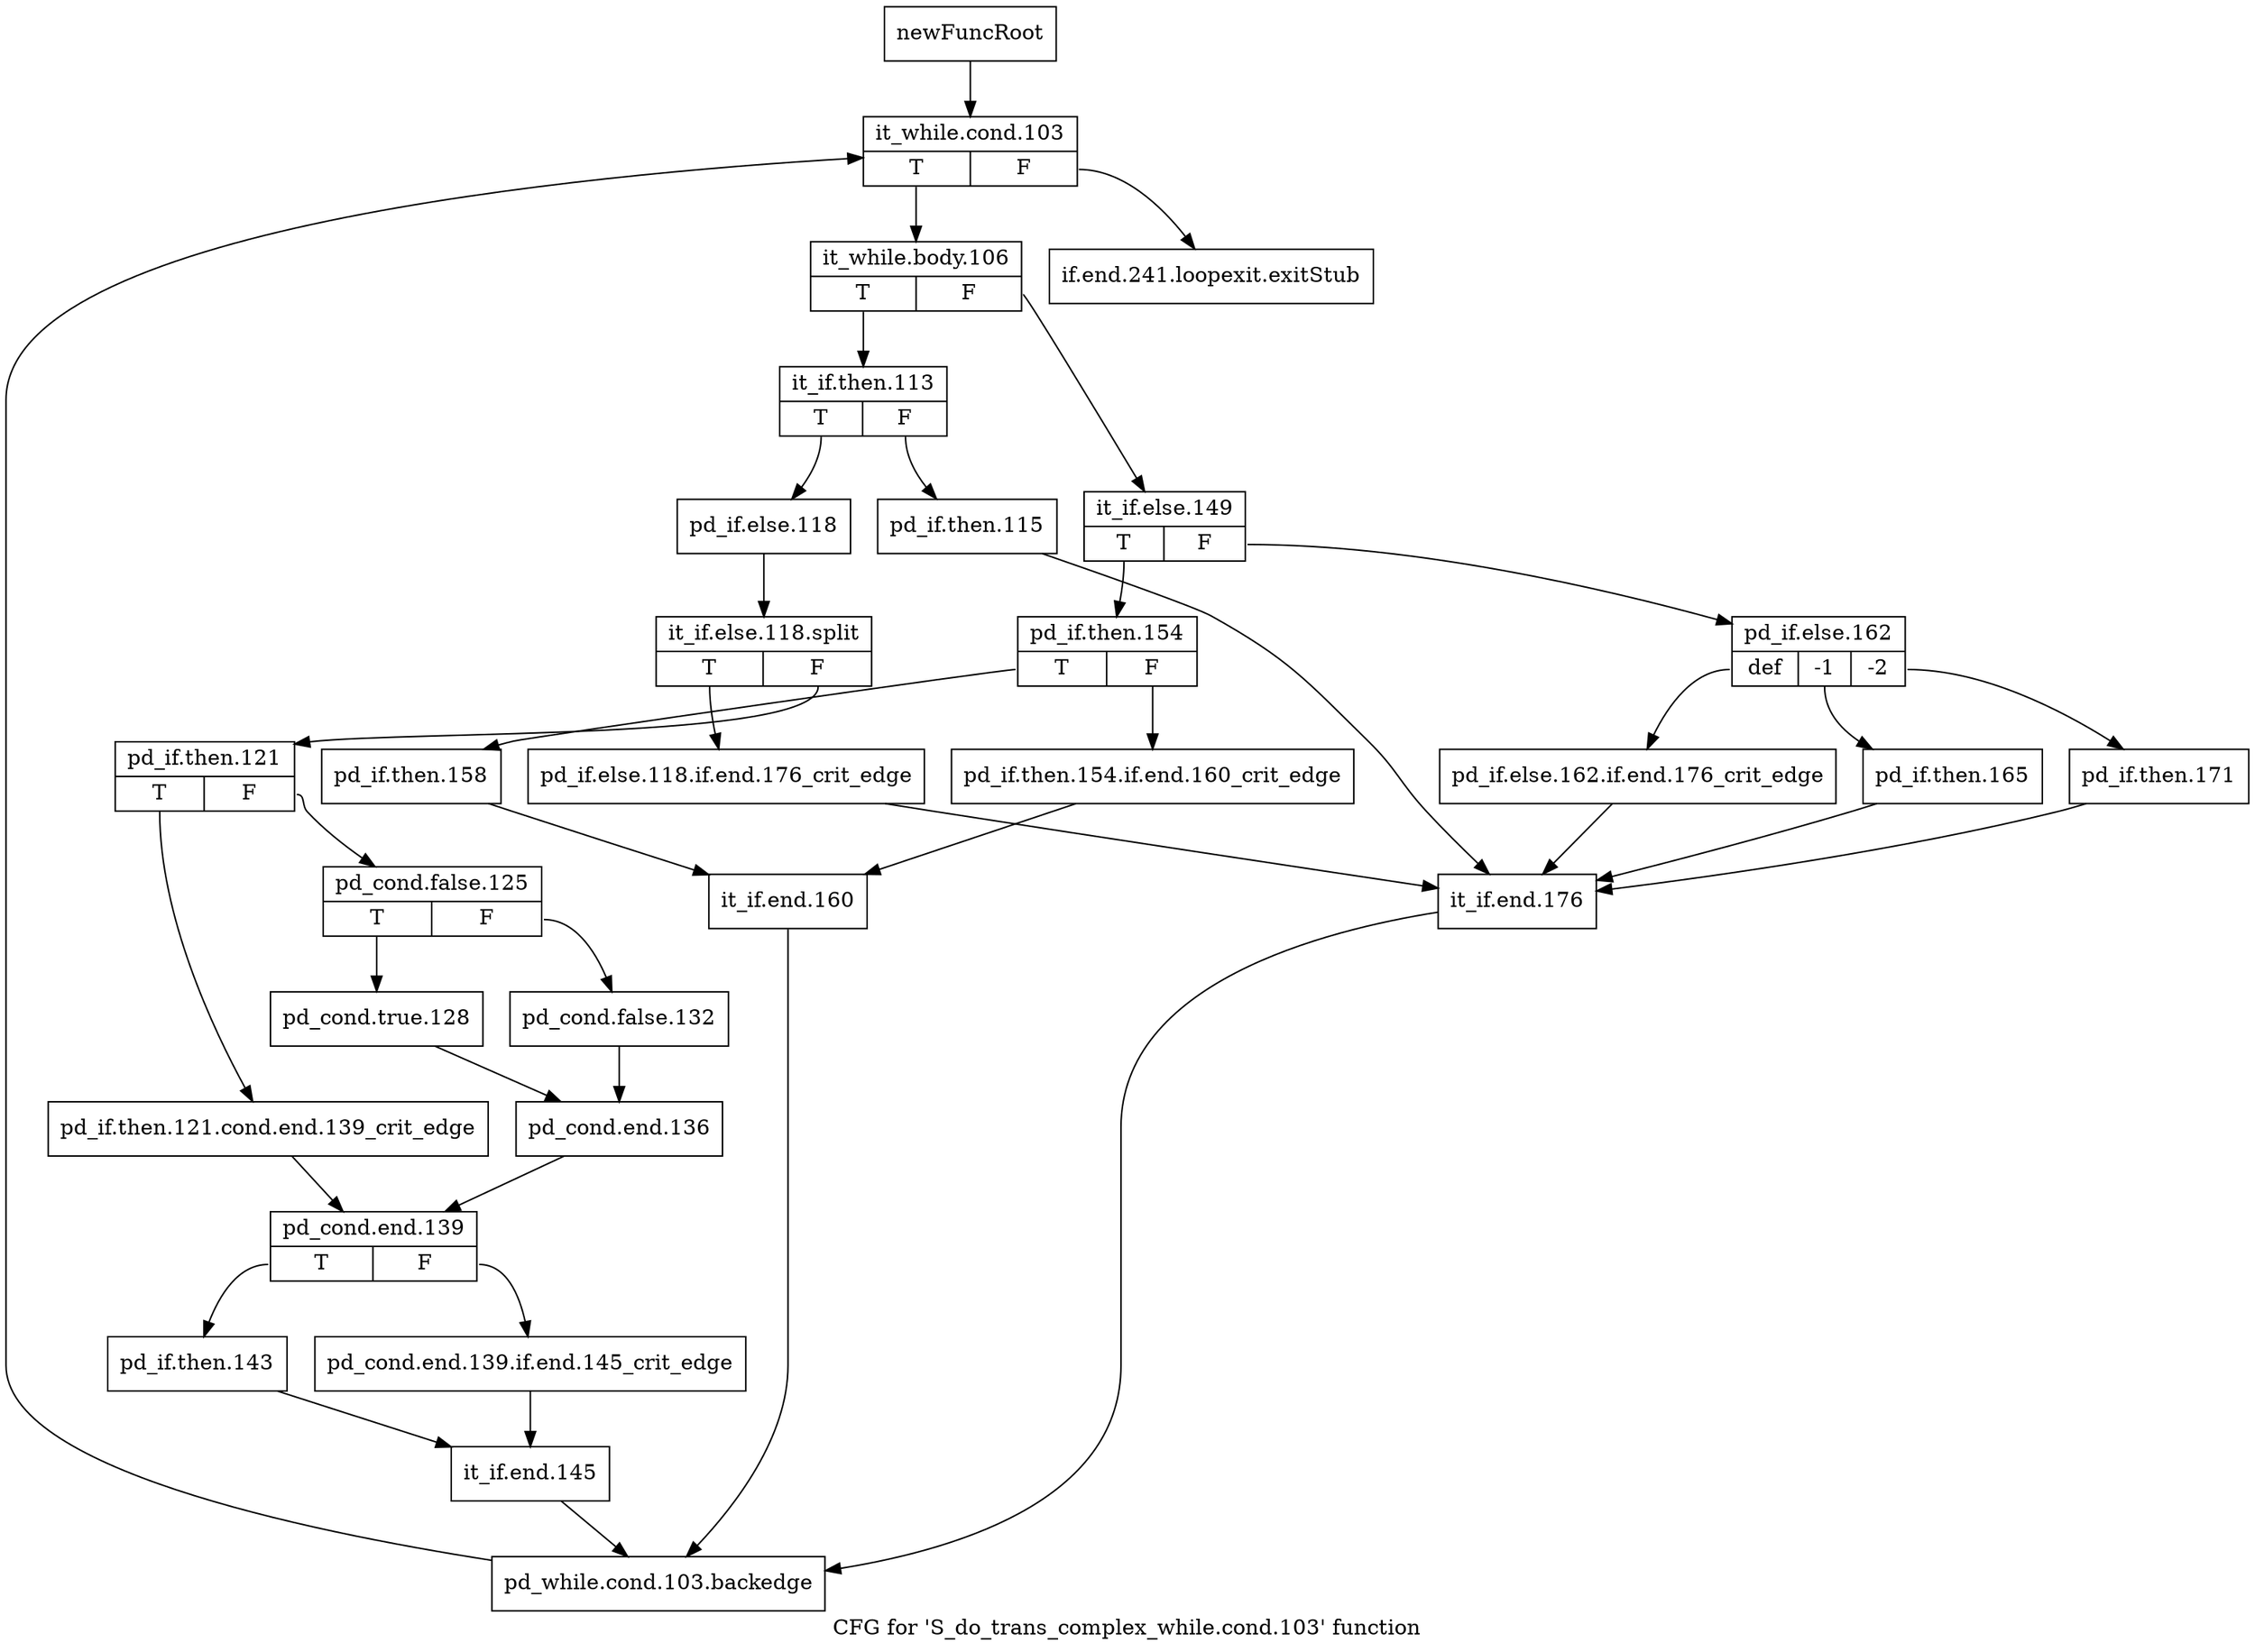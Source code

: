 digraph "CFG for 'S_do_trans_complex_while.cond.103' function" {
	label="CFG for 'S_do_trans_complex_while.cond.103' function";

	Node0x4b2ecf0 [shape=record,label="{newFuncRoot}"];
	Node0x4b2ecf0 -> Node0x4b2ed90;
	Node0x4b2ed40 [shape=record,label="{if.end.241.loopexit.exitStub}"];
	Node0x4b2ed90 [shape=record,label="{it_while.cond.103|{<s0>T|<s1>F}}"];
	Node0x4b2ed90:s0 -> Node0x4b2ede0;
	Node0x4b2ed90:s1 -> Node0x4b2ed40;
	Node0x4b2ede0 [shape=record,label="{it_while.body.106|{<s0>T|<s1>F}}"];
	Node0x4b2ede0:s0 -> Node0x4b2f100;
	Node0x4b2ede0:s1 -> Node0x4b2ee30;
	Node0x4b2ee30 [shape=record,label="{it_if.else.149|{<s0>T|<s1>F}}"];
	Node0x4b2ee30:s0 -> Node0x4b2efc0;
	Node0x4b2ee30:s1 -> Node0x4b2ee80;
	Node0x4b2ee80 [shape=record,label="{pd_if.else.162|{<s0>def|<s1>-1|<s2>-2}}"];
	Node0x4b2ee80:s0 -> Node0x4b2ef70;
	Node0x4b2ee80:s1 -> Node0x4b2ef20;
	Node0x4b2ee80:s2 -> Node0x4b2eed0;
	Node0x4b2eed0 [shape=record,label="{pd_if.then.171}"];
	Node0x4b2eed0 -> Node0x4b2f560;
	Node0x4b2ef20 [shape=record,label="{pd_if.then.165}"];
	Node0x4b2ef20 -> Node0x4b2f560;
	Node0x4b2ef70 [shape=record,label="{pd_if.else.162.if.end.176_crit_edge}"];
	Node0x4b2ef70 -> Node0x4b2f560;
	Node0x4b2efc0 [shape=record,label="{pd_if.then.154|{<s0>T|<s1>F}}"];
	Node0x4b2efc0:s0 -> Node0x4b2f060;
	Node0x4b2efc0:s1 -> Node0x4b2f010;
	Node0x4b2f010 [shape=record,label="{pd_if.then.154.if.end.160_crit_edge}"];
	Node0x4b2f010 -> Node0x4b2f0b0;
	Node0x4b2f060 [shape=record,label="{pd_if.then.158}"];
	Node0x4b2f060 -> Node0x4b2f0b0;
	Node0x4b2f0b0 [shape=record,label="{it_if.end.160}"];
	Node0x4b2f0b0 -> Node0x4b2f5b0;
	Node0x4b2f100 [shape=record,label="{it_if.then.113|{<s0>T|<s1>F}}"];
	Node0x4b2f100:s0 -> Node0x4b2f1a0;
	Node0x4b2f100:s1 -> Node0x4b2f150;
	Node0x4b2f150 [shape=record,label="{pd_if.then.115}"];
	Node0x4b2f150 -> Node0x4b2f560;
	Node0x4b2f1a0 [shape=record,label="{pd_if.else.118}"];
	Node0x4b2f1a0 -> Node0x63fd000;
	Node0x63fd000 [shape=record,label="{it_if.else.118.split|{<s0>T|<s1>F}}"];
	Node0x63fd000:s0 -> Node0x4b2f510;
	Node0x63fd000:s1 -> Node0x4b2f1f0;
	Node0x4b2f1f0 [shape=record,label="{pd_if.then.121|{<s0>T|<s1>F}}"];
	Node0x4b2f1f0:s0 -> Node0x4b2f380;
	Node0x4b2f1f0:s1 -> Node0x4b2f240;
	Node0x4b2f240 [shape=record,label="{pd_cond.false.125|{<s0>T|<s1>F}}"];
	Node0x4b2f240:s0 -> Node0x4b2f2e0;
	Node0x4b2f240:s1 -> Node0x4b2f290;
	Node0x4b2f290 [shape=record,label="{pd_cond.false.132}"];
	Node0x4b2f290 -> Node0x4b2f330;
	Node0x4b2f2e0 [shape=record,label="{pd_cond.true.128}"];
	Node0x4b2f2e0 -> Node0x4b2f330;
	Node0x4b2f330 [shape=record,label="{pd_cond.end.136}"];
	Node0x4b2f330 -> Node0x4b2f3d0;
	Node0x4b2f380 [shape=record,label="{pd_if.then.121.cond.end.139_crit_edge}"];
	Node0x4b2f380 -> Node0x4b2f3d0;
	Node0x4b2f3d0 [shape=record,label="{pd_cond.end.139|{<s0>T|<s1>F}}"];
	Node0x4b2f3d0:s0 -> Node0x4b2f470;
	Node0x4b2f3d0:s1 -> Node0x4b2f420;
	Node0x4b2f420 [shape=record,label="{pd_cond.end.139.if.end.145_crit_edge}"];
	Node0x4b2f420 -> Node0x4b2f4c0;
	Node0x4b2f470 [shape=record,label="{pd_if.then.143}"];
	Node0x4b2f470 -> Node0x4b2f4c0;
	Node0x4b2f4c0 [shape=record,label="{it_if.end.145}"];
	Node0x4b2f4c0 -> Node0x4b2f5b0;
	Node0x4b2f510 [shape=record,label="{pd_if.else.118.if.end.176_crit_edge}"];
	Node0x4b2f510 -> Node0x4b2f560;
	Node0x4b2f560 [shape=record,label="{it_if.end.176}"];
	Node0x4b2f560 -> Node0x4b2f5b0;
	Node0x4b2f5b0 [shape=record,label="{pd_while.cond.103.backedge}"];
	Node0x4b2f5b0 -> Node0x4b2ed90;
}
